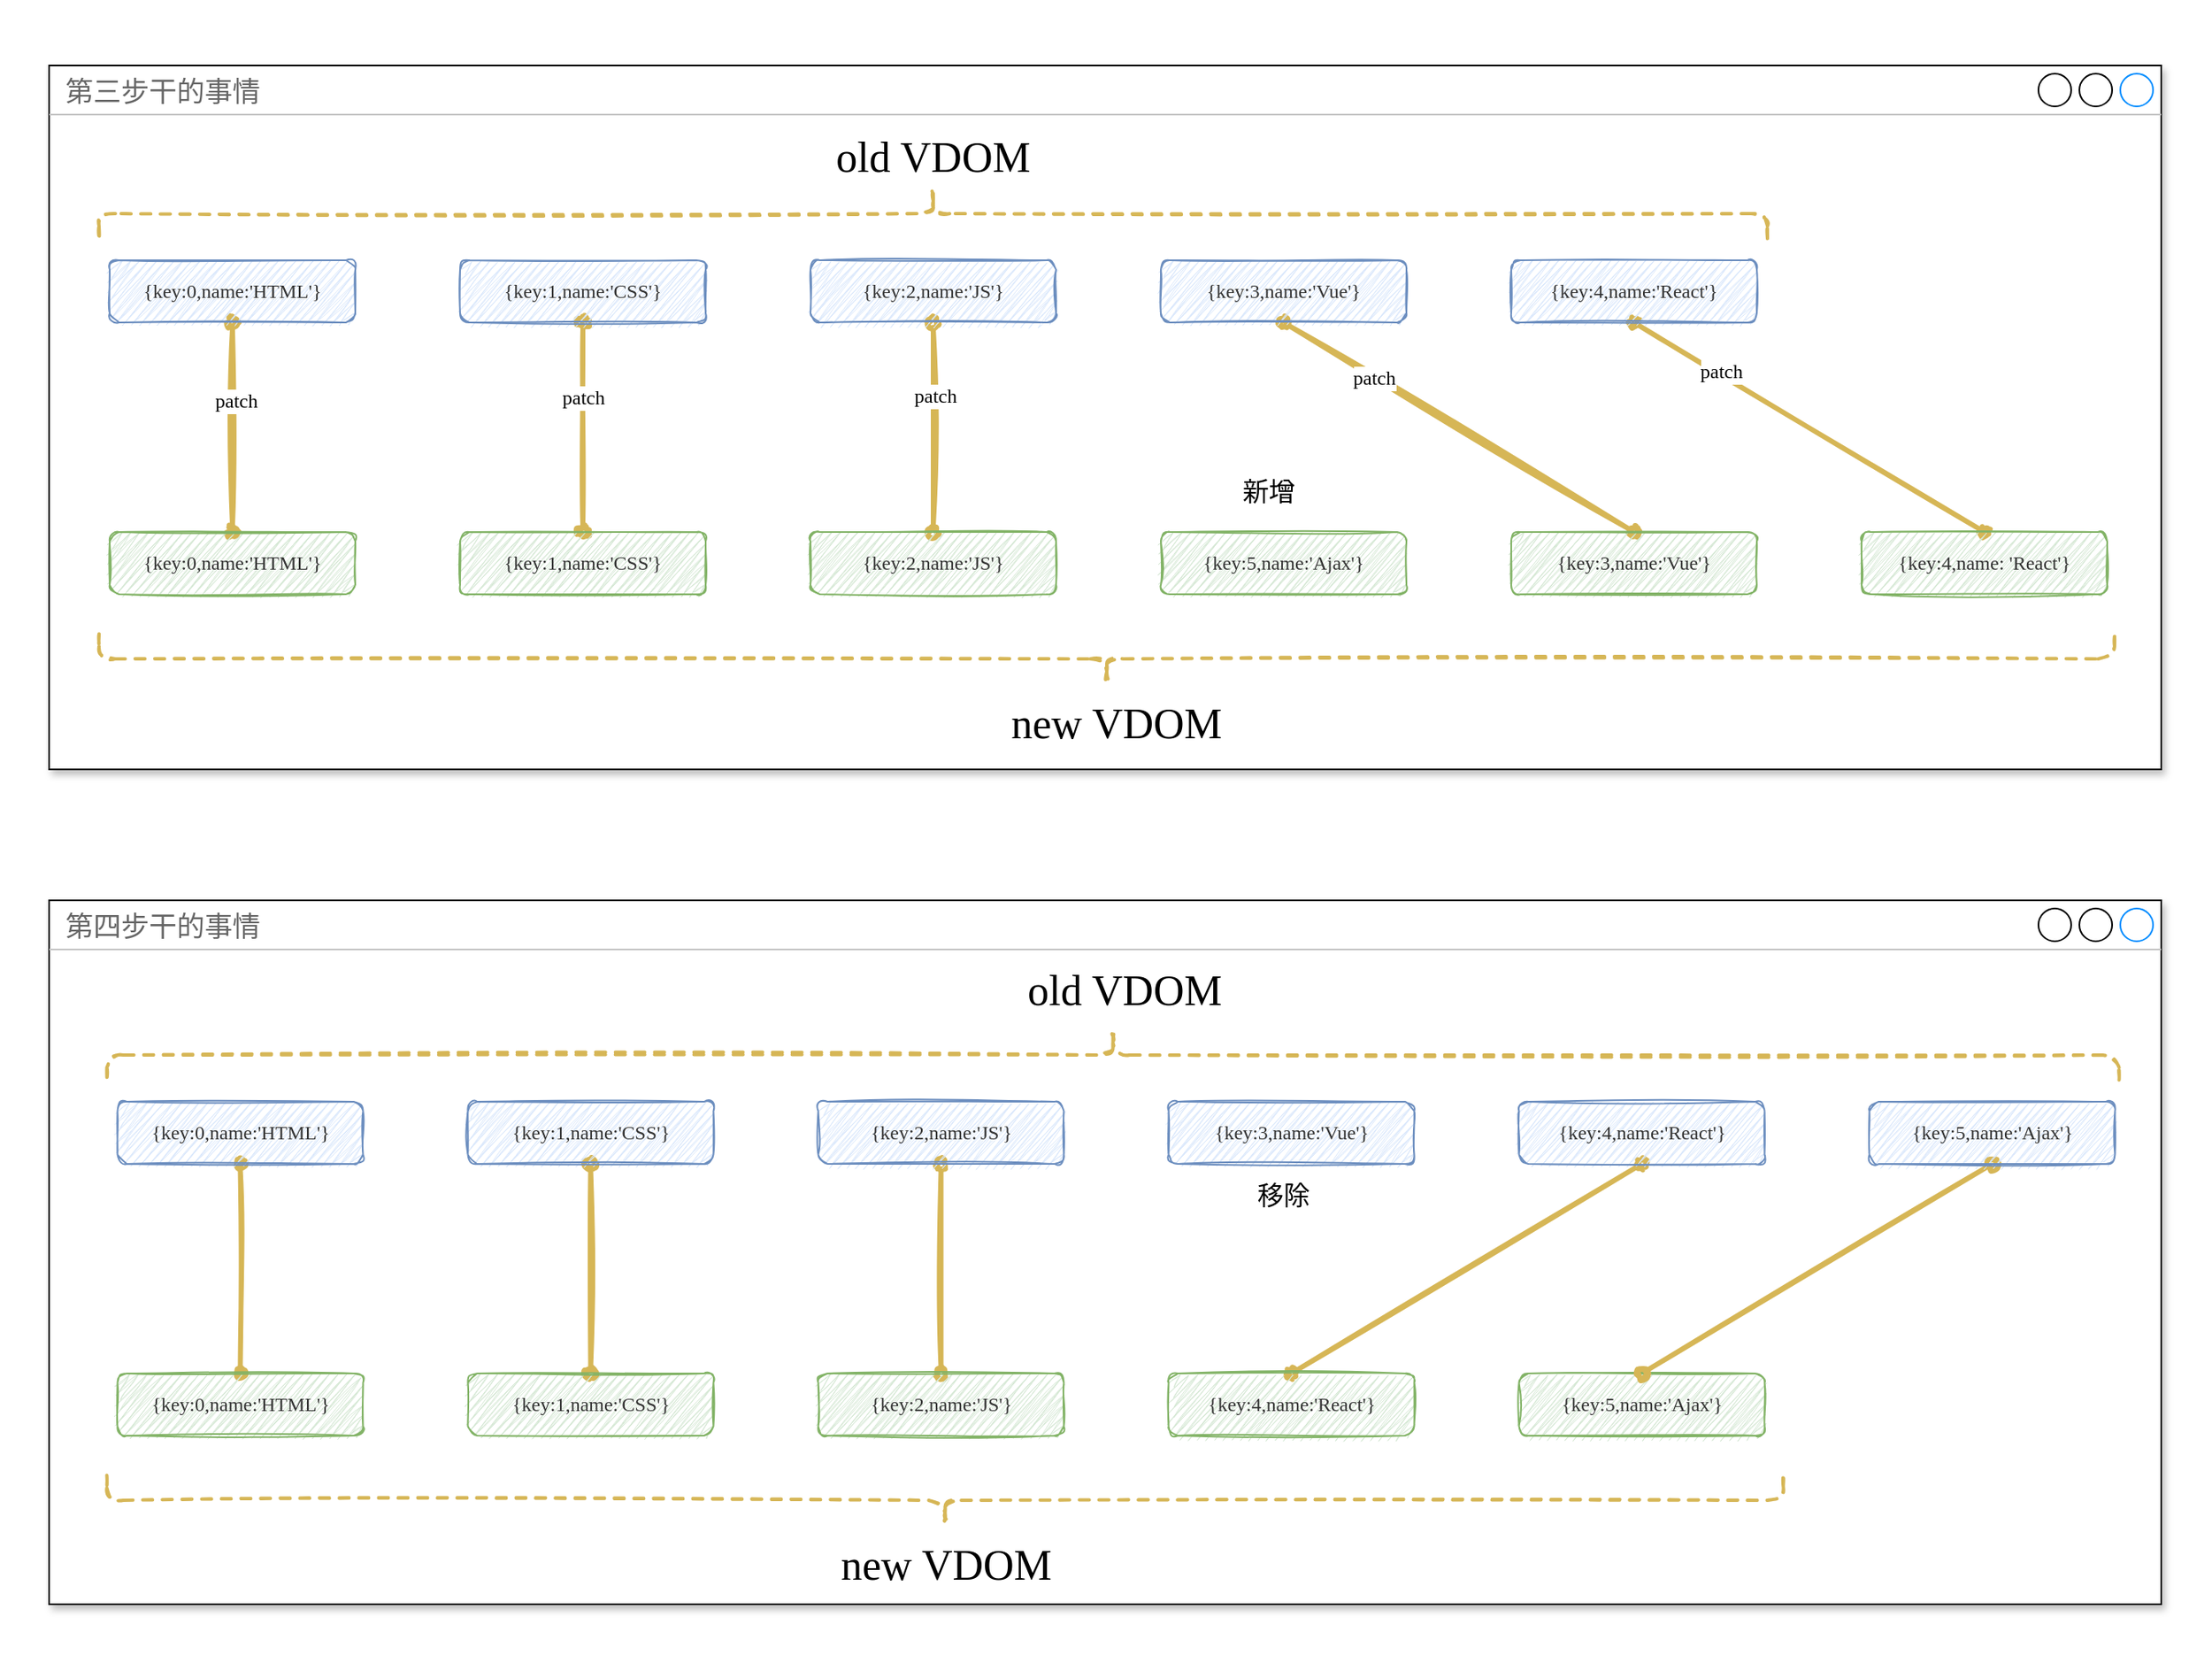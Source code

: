 <mxfile version="13.6.2" type="device"><diagram id="C5RBs43oDa-KdzZeNtuy" name="Page-1"><mxGraphModel dx="1673" dy="969" grid="1" gridSize="10" guides="1" tooltips="1" connect="1" arrows="1" fold="1" page="0" pageScale="1" pageWidth="827" pageHeight="1169" background="#ffffff" math="0" shadow="0" extFonts="ZCOOL KuaiLe^https://fonts.googleapis.com/css?family=ZCOOL+KuaiLe"><root><mxCell id="WIyWlLk6GJQsqaUBKTNV-0"/><mxCell id="WIyWlLk6GJQsqaUBKTNV-1" parent="WIyWlLk6GJQsqaUBKTNV-0"/><mxCell id="ymMtbHEaF3nwhOLajmfr-120" value="" style="rounded=0;whiteSpace=wrap;html=1;dashed=1;sketch=0;strokeWidth=2;fillColor=none;fontFamily=Cascadia Code;fontSize=12;strokeColor=none;" vertex="1" parent="WIyWlLk6GJQsqaUBKTNV-1"><mxGeometry x="280" y="60" width="1350" height="1010" as="geometry"/></mxCell><mxCell id="ymMtbHEaF3nwhOLajmfr-119" value="第四步干的事情" style="strokeWidth=1;shadow=1;dashed=0;align=center;html=1;shape=mxgraph.mockup.containers.window;align=left;verticalAlign=top;spacingLeft=8;strokeColor2=#008cff;strokeColor3=#c4c4c4;fontColor=#666666;mainText=;fontSize=17;labelBackgroundColor=none;sketch=0;fillColor=none;" vertex="1" parent="WIyWlLk6GJQsqaUBKTNV-1"><mxGeometry x="310" y="610" width="1290" height="430" as="geometry"/></mxCell><mxCell id="ymMtbHEaF3nwhOLajmfr-111" value="第三步干的事情" style="strokeWidth=1;shadow=1;dashed=0;align=center;html=1;shape=mxgraph.mockup.containers.window;align=left;verticalAlign=top;spacingLeft=8;strokeColor2=#008cff;strokeColor3=#c4c4c4;fontColor=#666666;mainText=;fontSize=17;labelBackgroundColor=none;sketch=0;fillColor=none;" vertex="1" parent="WIyWlLk6GJQsqaUBKTNV-1"><mxGeometry x="310" y="100" width="1290" height="430" as="geometry"/></mxCell><mxCell id="ymMtbHEaF3nwhOLajmfr-39" style="edgeStyle=orthogonalEdgeStyle;rounded=0;sketch=1;orthogonalLoop=1;jettySize=auto;html=1;exitX=0.5;exitY=1;exitDx=0;exitDy=0;entryX=0.5;entryY=0;entryDx=0;entryDy=0;startArrow=oval;startFill=1;endArrow=oval;endFill=1;strokeWidth=3;fontFamily=Cascadia Code;fontSize=12;fillColor=#fff2cc;strokeColor=#d6b656;" edge="1" parent="WIyWlLk6GJQsqaUBKTNV-1" source="ymMtbHEaF3nwhOLajmfr-0" target="ymMtbHEaF3nwhOLajmfr-6"><mxGeometry relative="1" as="geometry"/></mxCell><mxCell id="ymMtbHEaF3nwhOLajmfr-113" value="patch" style="edgeLabel;html=1;align=center;verticalAlign=middle;resizable=0;points=[];fontSize=12;fontFamily=Cascadia Code;" vertex="1" connectable="0" parent="ymMtbHEaF3nwhOLajmfr-39"><mxGeometry x="-0.25" y="2" relative="1" as="geometry"><mxPoint as="offset"/></mxGeometry></mxCell><mxCell id="ymMtbHEaF3nwhOLajmfr-0" value="&lt;font style=&quot;font-size: 12px&quot;&gt;&lt;font color=&quot;#333333&quot; style=&quot;font-size: 12px&quot;&gt;{key&lt;/font&gt;&lt;span style=&quot;color: rgb(51 , 51 , 51) ; font-size: 12px&quot;&gt;:0,name:'HTML'&lt;/span&gt;&lt;font color=&quot;#333333&quot; style=&quot;font-size: 12px&quot;&gt;}&lt;/font&gt;&lt;/font&gt;" style="rounded=1;whiteSpace=wrap;html=1;fillColor=#dae8fc;strokeColor=#6c8ebf;sketch=1;fillStyle=zigzag;fontFamily=Cascadia Code;fontSize=12;" vertex="1" parent="WIyWlLk6GJQsqaUBKTNV-1"><mxGeometry x="347" y="219" width="150" height="38" as="geometry"/></mxCell><mxCell id="ymMtbHEaF3nwhOLajmfr-40" style="edgeStyle=orthogonalEdgeStyle;rounded=0;sketch=1;orthogonalLoop=1;jettySize=auto;html=1;exitX=0.5;exitY=1;exitDx=0;exitDy=0;entryX=0.5;entryY=0;entryDx=0;entryDy=0;startArrow=oval;startFill=1;endArrow=oval;endFill=1;strokeWidth=3;fontFamily=Cascadia Code;fontSize=12;fillColor=#fff2cc;strokeColor=#d6b656;" edge="1" parent="WIyWlLk6GJQsqaUBKTNV-1" source="ymMtbHEaF3nwhOLajmfr-1" target="ymMtbHEaF3nwhOLajmfr-7"><mxGeometry relative="1" as="geometry"/></mxCell><mxCell id="ymMtbHEaF3nwhOLajmfr-114" value="patch" style="edgeLabel;html=1;align=center;verticalAlign=middle;resizable=0;points=[];fontSize=12;fontFamily=Cascadia Code;" vertex="1" connectable="0" parent="ymMtbHEaF3nwhOLajmfr-40"><mxGeometry x="-0.286" relative="1" as="geometry"><mxPoint as="offset"/></mxGeometry></mxCell><mxCell id="ymMtbHEaF3nwhOLajmfr-1" value="&lt;font color=&quot;#333333&quot; style=&quot;font-size: 12px&quot;&gt;{&lt;/font&gt;&lt;span style=&quot;color: rgb(51 , 51 , 51)&quot;&gt;key&lt;/span&gt;&lt;span style=&quot;font-size: 12px ; color: rgb(51 , 51 , 51)&quot;&gt;:1,name:'CSS'&lt;/span&gt;&lt;font color=&quot;#333333&quot; style=&quot;font-size: 12px&quot;&gt;}&lt;/font&gt;" style="rounded=1;whiteSpace=wrap;html=1;fillColor=#dae8fc;strokeColor=#6c8ebf;sketch=1;fillStyle=zigzag;fontFamily=Cascadia Code;fontSize=12;" vertex="1" parent="WIyWlLk6GJQsqaUBKTNV-1"><mxGeometry x="561" y="219" width="150" height="38" as="geometry"/></mxCell><mxCell id="ymMtbHEaF3nwhOLajmfr-41" style="edgeStyle=orthogonalEdgeStyle;rounded=0;sketch=1;orthogonalLoop=1;jettySize=auto;html=1;exitX=0.5;exitY=1;exitDx=0;exitDy=0;entryX=0.5;entryY=0;entryDx=0;entryDy=0;startArrow=oval;startFill=1;endArrow=oval;endFill=1;strokeWidth=3;fontFamily=Cascadia Code;fontSize=12;fillColor=#fff2cc;strokeColor=#d6b656;" edge="1" parent="WIyWlLk6GJQsqaUBKTNV-1" source="ymMtbHEaF3nwhOLajmfr-2" target="ymMtbHEaF3nwhOLajmfr-8"><mxGeometry relative="1" as="geometry"/></mxCell><mxCell id="ymMtbHEaF3nwhOLajmfr-115" value="patch" style="edgeLabel;html=1;align=center;verticalAlign=middle;resizable=0;points=[];fontSize=12;fontFamily=Cascadia Code;" vertex="1" connectable="0" parent="ymMtbHEaF3nwhOLajmfr-41"><mxGeometry x="-0.295" y="1" relative="1" as="geometry"><mxPoint as="offset"/></mxGeometry></mxCell><mxCell id="ymMtbHEaF3nwhOLajmfr-2" value="&lt;font color=&quot;#333333&quot; style=&quot;font-size: 12px&quot;&gt;{&lt;/font&gt;&lt;span style=&quot;color: rgb(51 , 51 , 51)&quot;&gt;key&lt;/span&gt;&lt;span style=&quot;font-size: 12px ; color: rgb(51 , 51 , 51)&quot;&gt;:2,name:'JS'&lt;/span&gt;&lt;font color=&quot;#333333&quot; style=&quot;font-size: 12px&quot;&gt;}&lt;/font&gt;" style="rounded=1;whiteSpace=wrap;html=1;fillColor=#dae8fc;strokeColor=#6c8ebf;sketch=1;fillStyle=zigzag;fontFamily=Cascadia Code;fontSize=12;" vertex="1" parent="WIyWlLk6GJQsqaUBKTNV-1"><mxGeometry x="775" y="219" width="150" height="38" as="geometry"/></mxCell><mxCell id="ymMtbHEaF3nwhOLajmfr-42" style="rounded=0;sketch=1;orthogonalLoop=1;jettySize=auto;html=1;exitX=0.5;exitY=1;exitDx=0;exitDy=0;entryX=0.5;entryY=0;entryDx=0;entryDy=0;startArrow=oval;startFill=1;endArrow=oval;endFill=1;strokeWidth=3;fontFamily=Cascadia Code;fontSize=12;fillColor=#fff2cc;strokeColor=#d6b656;" edge="1" parent="WIyWlLk6GJQsqaUBKTNV-1" source="ymMtbHEaF3nwhOLajmfr-4" target="ymMtbHEaF3nwhOLajmfr-10"><mxGeometry relative="1" as="geometry"/></mxCell><mxCell id="ymMtbHEaF3nwhOLajmfr-116" value="patch" style="edgeLabel;html=1;align=center;verticalAlign=middle;resizable=0;points=[];fontSize=12;fontFamily=Cascadia Code;" vertex="1" connectable="0" parent="ymMtbHEaF3nwhOLajmfr-42"><mxGeometry x="-0.487" y="-1" relative="1" as="geometry"><mxPoint as="offset"/></mxGeometry></mxCell><mxCell id="ymMtbHEaF3nwhOLajmfr-4" value="&lt;font color=&quot;#333333&quot; style=&quot;font-size: 12px&quot;&gt;{&lt;/font&gt;&lt;span style=&quot;color: rgb(51 , 51 , 51)&quot;&gt;key&lt;/span&gt;&lt;span style=&quot;font-size: 12px ; color: rgb(51 , 51 , 51)&quot;&gt;:3,name:'Vue'&lt;/span&gt;&lt;font color=&quot;#333333&quot; style=&quot;font-size: 12px&quot;&gt;}&lt;/font&gt;" style="rounded=1;whiteSpace=wrap;html=1;fillColor=#dae8fc;strokeColor=#6c8ebf;sketch=1;fillStyle=zigzag;fontFamily=Cascadia Code;fontSize=12;" vertex="1" parent="WIyWlLk6GJQsqaUBKTNV-1"><mxGeometry x="989" y="219" width="150" height="38" as="geometry"/></mxCell><mxCell id="ymMtbHEaF3nwhOLajmfr-43" style="edgeStyle=none;rounded=0;sketch=1;orthogonalLoop=1;jettySize=auto;html=1;exitX=0.5;exitY=1;exitDx=0;exitDy=0;entryX=0.5;entryY=0;entryDx=0;entryDy=0;startArrow=oval;startFill=1;endArrow=oval;endFill=1;strokeWidth=3;fontFamily=Cascadia Code;fontSize=12;fillColor=#fff2cc;strokeColor=#d6b656;" edge="1" parent="WIyWlLk6GJQsqaUBKTNV-1" source="ymMtbHEaF3nwhOLajmfr-5" target="ymMtbHEaF3nwhOLajmfr-11"><mxGeometry relative="1" as="geometry"/></mxCell><mxCell id="ymMtbHEaF3nwhOLajmfr-117" value="patch" style="edgeLabel;html=1;align=center;verticalAlign=middle;resizable=0;points=[];fontSize=12;fontFamily=Cascadia Code;" vertex="1" connectable="0" parent="ymMtbHEaF3nwhOLajmfr-43"><mxGeometry x="-0.514" y="1" relative="1" as="geometry"><mxPoint as="offset"/></mxGeometry></mxCell><mxCell id="ymMtbHEaF3nwhOLajmfr-5" value="&lt;font color=&quot;#333333&quot; style=&quot;font-size: 12px&quot;&gt;{&lt;/font&gt;&lt;span style=&quot;color: rgb(51 , 51 , 51)&quot;&gt;key&lt;/span&gt;&lt;span style=&quot;font-size: 12px ; color: rgb(51 , 51 , 51)&quot;&gt;:4,name:'React'&lt;/span&gt;&lt;font color=&quot;#333333&quot; style=&quot;font-size: 12px&quot;&gt;}&lt;/font&gt;" style="rounded=1;whiteSpace=wrap;html=1;fillColor=#dae8fc;strokeColor=#6c8ebf;sketch=1;fillStyle=zigzag;fontFamily=Cascadia Code;fontSize=12;" vertex="1" parent="WIyWlLk6GJQsqaUBKTNV-1"><mxGeometry x="1203" y="219" width="150" height="38" as="geometry"/></mxCell><mxCell id="ymMtbHEaF3nwhOLajmfr-6" value="&lt;font color=&quot;#333333&quot;&gt;{key&lt;/font&gt;&lt;span style=&quot;color: rgb(51 , 51 , 51)&quot;&gt;:0,name:'HTML'&lt;/span&gt;&lt;font color=&quot;#333333&quot;&gt;}&lt;/font&gt;" style="rounded=1;whiteSpace=wrap;html=1;fillColor=#d5e8d4;strokeColor=#82b366;sketch=1;fillStyle=zigzag;fontFamily=Cascadia Code;fontSize=12;" vertex="1" parent="WIyWlLk6GJQsqaUBKTNV-1"><mxGeometry x="347" y="385" width="150" height="38" as="geometry"/></mxCell><mxCell id="ymMtbHEaF3nwhOLajmfr-7" value="&lt;font color=&quot;#333333&quot;&gt;{&lt;/font&gt;&lt;span style=&quot;color: rgb(51 , 51 , 51)&quot;&gt;key&lt;/span&gt;&lt;span style=&quot;color: rgb(51 , 51 , 51)&quot;&gt;:1,name:'CSS'&lt;/span&gt;&lt;font color=&quot;#333333&quot;&gt;}&lt;/font&gt;" style="rounded=1;whiteSpace=wrap;html=1;fillColor=#d5e8d4;strokeColor=#82b366;sketch=1;fillStyle=zigzag;fontFamily=Cascadia Code;fontSize=12;" vertex="1" parent="WIyWlLk6GJQsqaUBKTNV-1"><mxGeometry x="561" y="385" width="150" height="38" as="geometry"/></mxCell><mxCell id="ymMtbHEaF3nwhOLajmfr-8" value="&lt;font color=&quot;#333333&quot;&gt;{&lt;/font&gt;&lt;span style=&quot;color: rgb(51 , 51 , 51)&quot;&gt;key&lt;/span&gt;&lt;span style=&quot;color: rgb(51 , 51 , 51)&quot;&gt;:2,name:'JS'&lt;/span&gt;&lt;font color=&quot;#333333&quot;&gt;}&lt;/font&gt;" style="rounded=1;whiteSpace=wrap;html=1;fillColor=#d5e8d4;strokeColor=#82b366;sketch=1;fillStyle=zigzag;fontFamily=Cascadia Code;fontSize=12;" vertex="1" parent="WIyWlLk6GJQsqaUBKTNV-1"><mxGeometry x="775" y="385" width="150" height="38" as="geometry"/></mxCell><mxCell id="ymMtbHEaF3nwhOLajmfr-9" value="&lt;font color=&quot;#333333&quot; style=&quot;font-size: 12px&quot;&gt;{&lt;/font&gt;&lt;span style=&quot;color: rgb(51 , 51 , 51)&quot;&gt;key&lt;/span&gt;&lt;span style=&quot;font-size: 12px ; color: rgb(51 , 51 , 51)&quot;&gt;:5,name:'Ajax'&lt;/span&gt;&lt;font color=&quot;#333333&quot; style=&quot;font-size: 12px&quot;&gt;}&lt;/font&gt;" style="rounded=1;whiteSpace=wrap;html=1;fillColor=#d5e8d4;strokeColor=#82b366;sketch=1;fillStyle=zigzag;fontFamily=Cascadia Code;fontSize=12;" vertex="1" parent="WIyWlLk6GJQsqaUBKTNV-1"><mxGeometry x="989" y="385" width="150" height="38" as="geometry"/></mxCell><mxCell id="ymMtbHEaF3nwhOLajmfr-10" value="&lt;font color=&quot;#333333&quot;&gt;{&lt;/font&gt;&lt;span style=&quot;color: rgb(51 , 51 , 51)&quot;&gt;key&lt;/span&gt;&lt;span style=&quot;color: rgb(51 , 51 , 51)&quot;&gt;:3,name:'Vue'&lt;/span&gt;&lt;font color=&quot;#333333&quot;&gt;}&lt;/font&gt;" style="rounded=1;whiteSpace=wrap;html=1;fillColor=#d5e8d4;strokeColor=#82b366;sketch=1;fillStyle=zigzag;fontFamily=Cascadia Code;fontSize=12;" vertex="1" parent="WIyWlLk6GJQsqaUBKTNV-1"><mxGeometry x="1203" y="385" width="150" height="38" as="geometry"/></mxCell><mxCell id="ymMtbHEaF3nwhOLajmfr-11" value="&lt;font color=&quot;#333333&quot; style=&quot;font-size: 12px&quot;&gt;{&lt;/font&gt;&lt;span style=&quot;color: rgb(51 , 51 , 51)&quot;&gt;key&lt;/span&gt;&lt;span style=&quot;font-size: 12px ; color: rgb(51 , 51 , 51)&quot;&gt;:4,name: 'React'&lt;/span&gt;&lt;font color=&quot;#333333&quot; style=&quot;font-size: 12px&quot;&gt;}&lt;/font&gt;" style="rounded=1;whiteSpace=wrap;html=1;fillColor=#d5e8d4;strokeColor=#82b366;sketch=1;fillStyle=zigzag;fontFamily=Cascadia Code;fontSize=12;" vertex="1" parent="WIyWlLk6GJQsqaUBKTNV-1"><mxGeometry x="1417" y="385" width="150" height="38" as="geometry"/></mxCell><mxCell id="ymMtbHEaF3nwhOLajmfr-14" value="" style="shape=curlyBracket;whiteSpace=wrap;html=1;rounded=1;sketch=1;rotation=90;size=0.5;strokeWidth=2;dashed=1;fillStyle=auto;fillColor=#fff2cc;strokeColor=#d6b656;fontFamily=Cascadia Code;" vertex="1" parent="WIyWlLk6GJQsqaUBKTNV-1"><mxGeometry x="834.75" y="-319" width="30.5" height="1019" as="geometry"/></mxCell><mxCell id="ymMtbHEaF3nwhOLajmfr-15" value="&lt;font style=&quot;font-size: 26px&quot;&gt;old VDOM&lt;/font&gt;" style="text;html=1;strokeColor=none;fillColor=none;align=center;verticalAlign=middle;whiteSpace=wrap;rounded=0;dashed=1;sketch=1;fontFamily=Cascadia Code;" vertex="1" parent="WIyWlLk6GJQsqaUBKTNV-1"><mxGeometry x="781.25" y="146" width="137.5" height="20" as="geometry"/></mxCell><mxCell id="ymMtbHEaF3nwhOLajmfr-16" value="" style="shape=curlyBracket;whiteSpace=wrap;html=1;rounded=1;sketch=1;rotation=-90;size=0.5;strokeWidth=2;dashed=1;fillStyle=auto;fillColor=#fff2cc;strokeColor=#d6b656;fontFamily=Cascadia Code;" vertex="1" parent="WIyWlLk6GJQsqaUBKTNV-1"><mxGeometry x="940.75" y="-153" width="30.5" height="1231" as="geometry"/></mxCell><mxCell id="ymMtbHEaF3nwhOLajmfr-17" value="&lt;font style=&quot;font-size: 26px&quot;&gt;new VDOM&lt;/font&gt;" style="text;html=1;strokeColor=none;fillColor=none;align=center;verticalAlign=middle;whiteSpace=wrap;rounded=0;dashed=1;sketch=1;fontFamily=Cascadia Code;" vertex="1" parent="WIyWlLk6GJQsqaUBKTNV-1"><mxGeometry x="893" y="492" width="137.5" height="20" as="geometry"/></mxCell><mxCell id="ymMtbHEaF3nwhOLajmfr-105" style="edgeStyle=none;rounded=0;sketch=1;orthogonalLoop=1;jettySize=auto;html=1;exitX=0.5;exitY=1;exitDx=0;exitDy=0;startArrow=oval;startFill=1;endArrow=oval;endFill=1;strokeWidth=3;fontFamily=Cascadia Code;fontSize=12;fillColor=#fff2cc;strokeColor=#d6b656;" edge="1" parent="WIyWlLk6GJQsqaUBKTNV-1" source="ymMtbHEaF3nwhOLajmfr-85" target="ymMtbHEaF3nwhOLajmfr-94"><mxGeometry relative="1" as="geometry"/></mxCell><mxCell id="ymMtbHEaF3nwhOLajmfr-85" value="&lt;font style=&quot;font-size: 12px&quot;&gt;&lt;font color=&quot;#333333&quot; style=&quot;font-size: 12px&quot;&gt;{key&lt;/font&gt;&lt;span style=&quot;color: rgb(51 , 51 , 51) ; font-size: 12px&quot;&gt;:0,name:'HTML'&lt;/span&gt;&lt;font color=&quot;#333333&quot; style=&quot;font-size: 12px&quot;&gt;}&lt;/font&gt;&lt;/font&gt;" style="rounded=1;whiteSpace=wrap;html=1;fillColor=#dae8fc;strokeColor=#6c8ebf;sketch=1;fillStyle=zigzag;fontFamily=Cascadia Code;fontSize=12;" vertex="1" parent="WIyWlLk6GJQsqaUBKTNV-1"><mxGeometry x="351.75" y="733" width="150" height="38" as="geometry"/></mxCell><mxCell id="ymMtbHEaF3nwhOLajmfr-106" style="edgeStyle=none;rounded=0;sketch=1;orthogonalLoop=1;jettySize=auto;html=1;exitX=0.5;exitY=1;exitDx=0;exitDy=0;startArrow=oval;startFill=1;endArrow=oval;endFill=1;strokeWidth=3;fontFamily=Cascadia Code;fontSize=12;fillColor=#fff2cc;strokeColor=#d6b656;" edge="1" parent="WIyWlLk6GJQsqaUBKTNV-1" source="ymMtbHEaF3nwhOLajmfr-87" target="ymMtbHEaF3nwhOLajmfr-95"><mxGeometry relative="1" as="geometry"/></mxCell><mxCell id="ymMtbHEaF3nwhOLajmfr-87" value="&lt;font color=&quot;#333333&quot; style=&quot;font-size: 12px&quot;&gt;{&lt;/font&gt;&lt;span style=&quot;color: rgb(51 , 51 , 51)&quot;&gt;key&lt;/span&gt;&lt;span style=&quot;font-size: 12px ; color: rgb(51 , 51 , 51)&quot;&gt;:1,name:'CSS'&lt;/span&gt;&lt;font color=&quot;#333333&quot; style=&quot;font-size: 12px&quot;&gt;}&lt;/font&gt;" style="rounded=1;whiteSpace=wrap;html=1;fillColor=#dae8fc;strokeColor=#6c8ebf;sketch=1;fillStyle=zigzag;fontFamily=Cascadia Code;fontSize=12;" vertex="1" parent="WIyWlLk6GJQsqaUBKTNV-1"><mxGeometry x="565.75" y="733" width="150" height="38" as="geometry"/></mxCell><mxCell id="ymMtbHEaF3nwhOLajmfr-107" style="edgeStyle=none;rounded=0;sketch=1;orthogonalLoop=1;jettySize=auto;html=1;exitX=0.5;exitY=1;exitDx=0;exitDy=0;entryX=0.5;entryY=0;entryDx=0;entryDy=0;startArrow=oval;startFill=1;endArrow=oval;endFill=1;strokeWidth=3;fontFamily=Cascadia Code;fontSize=12;fillColor=#fff2cc;strokeColor=#d6b656;" edge="1" parent="WIyWlLk6GJQsqaUBKTNV-1" source="ymMtbHEaF3nwhOLajmfr-89" target="ymMtbHEaF3nwhOLajmfr-96"><mxGeometry relative="1" as="geometry"/></mxCell><mxCell id="ymMtbHEaF3nwhOLajmfr-89" value="&lt;font color=&quot;#333333&quot; style=&quot;font-size: 12px&quot;&gt;{&lt;/font&gt;&lt;span style=&quot;color: rgb(51 , 51 , 51)&quot;&gt;key&lt;/span&gt;&lt;span style=&quot;font-size: 12px ; color: rgb(51 , 51 , 51)&quot;&gt;:2,name:'JS'&lt;/span&gt;&lt;font color=&quot;#333333&quot; style=&quot;font-size: 12px&quot;&gt;}&lt;/font&gt;" style="rounded=1;whiteSpace=wrap;html=1;fillColor=#dae8fc;strokeColor=#6c8ebf;sketch=1;fillStyle=zigzag;fontFamily=Cascadia Code;fontSize=12;" vertex="1" parent="WIyWlLk6GJQsqaUBKTNV-1"><mxGeometry x="779.75" y="733" width="150" height="38" as="geometry"/></mxCell><mxCell id="ymMtbHEaF3nwhOLajmfr-91" value="&lt;font color=&quot;#333333&quot; style=&quot;font-size: 12px&quot;&gt;{&lt;/font&gt;&lt;span style=&quot;color: rgb(51 , 51 , 51)&quot;&gt;key&lt;/span&gt;&lt;span style=&quot;font-size: 12px ; color: rgb(51 , 51 , 51)&quot;&gt;:3,name:'Vue'&lt;/span&gt;&lt;font color=&quot;#333333&quot; style=&quot;font-size: 12px&quot;&gt;}&lt;/font&gt;" style="rounded=1;whiteSpace=wrap;html=1;fillColor=#dae8fc;strokeColor=#6c8ebf;sketch=1;fillStyle=zigzag;fontFamily=Cascadia Code;fontSize=12;" vertex="1" parent="WIyWlLk6GJQsqaUBKTNV-1"><mxGeometry x="993.75" y="733" width="150" height="38" as="geometry"/></mxCell><mxCell id="ymMtbHEaF3nwhOLajmfr-109" style="edgeStyle=none;rounded=0;sketch=1;orthogonalLoop=1;jettySize=auto;html=1;exitX=0.5;exitY=1;exitDx=0;exitDy=0;entryX=0.5;entryY=0;entryDx=0;entryDy=0;startArrow=oval;startFill=1;endArrow=oval;endFill=1;strokeWidth=3;fontFamily=Cascadia Code;fontSize=12;fillColor=#fff2cc;strokeColor=#d6b656;" edge="1" parent="WIyWlLk6GJQsqaUBKTNV-1" source="ymMtbHEaF3nwhOLajmfr-93" target="ymMtbHEaF3nwhOLajmfr-98"><mxGeometry relative="1" as="geometry"/></mxCell><mxCell id="ymMtbHEaF3nwhOLajmfr-93" value="&lt;font color=&quot;#333333&quot; style=&quot;font-size: 12px&quot;&gt;{&lt;/font&gt;&lt;span style=&quot;color: rgb(51 , 51 , 51)&quot;&gt;key&lt;/span&gt;&lt;span style=&quot;font-size: 12px ; color: rgb(51 , 51 , 51)&quot;&gt;:4,name:'React'&lt;/span&gt;&lt;font color=&quot;#333333&quot; style=&quot;font-size: 12px&quot;&gt;}&lt;/font&gt;" style="rounded=1;whiteSpace=wrap;html=1;fillColor=#dae8fc;strokeColor=#6c8ebf;sketch=1;fillStyle=zigzag;fontFamily=Cascadia Code;fontSize=12;" vertex="1" parent="WIyWlLk6GJQsqaUBKTNV-1"><mxGeometry x="1207.75" y="733" width="150" height="38" as="geometry"/></mxCell><mxCell id="ymMtbHEaF3nwhOLajmfr-94" value="&lt;font color=&quot;#333333&quot;&gt;{key&lt;/font&gt;&lt;span style=&quot;color: rgb(51 , 51 , 51)&quot;&gt;:0,name:'HTML'&lt;/span&gt;&lt;font color=&quot;#333333&quot;&gt;}&lt;/font&gt;" style="rounded=1;whiteSpace=wrap;html=1;fillColor=#d5e8d4;strokeColor=#82b366;sketch=1;fillStyle=zigzag;fontFamily=Cascadia Code;fontSize=12;" vertex="1" parent="WIyWlLk6GJQsqaUBKTNV-1"><mxGeometry x="351.75" y="899" width="150" height="38" as="geometry"/></mxCell><mxCell id="ymMtbHEaF3nwhOLajmfr-95" value="&lt;font color=&quot;#333333&quot;&gt;{&lt;/font&gt;&lt;span style=&quot;color: rgb(51 , 51 , 51)&quot;&gt;key&lt;/span&gt;&lt;span style=&quot;color: rgb(51 , 51 , 51)&quot;&gt;:1,name:'CSS'&lt;/span&gt;&lt;font color=&quot;#333333&quot;&gt;}&lt;/font&gt;" style="rounded=1;whiteSpace=wrap;html=1;fillColor=#d5e8d4;strokeColor=#82b366;sketch=1;fillStyle=zigzag;fontFamily=Cascadia Code;fontSize=12;" vertex="1" parent="WIyWlLk6GJQsqaUBKTNV-1"><mxGeometry x="565.75" y="899" width="150" height="38" as="geometry"/></mxCell><mxCell id="ymMtbHEaF3nwhOLajmfr-96" value="&lt;font color=&quot;#333333&quot;&gt;{&lt;/font&gt;&lt;span style=&quot;color: rgb(51 , 51 , 51)&quot;&gt;key&lt;/span&gt;&lt;span style=&quot;color: rgb(51 , 51 , 51)&quot;&gt;:2,name:'JS'&lt;/span&gt;&lt;font color=&quot;#333333&quot;&gt;}&lt;/font&gt;" style="rounded=1;whiteSpace=wrap;html=1;fillColor=#d5e8d4;strokeColor=#82b366;sketch=1;fillStyle=zigzag;fontFamily=Cascadia Code;fontSize=12;" vertex="1" parent="WIyWlLk6GJQsqaUBKTNV-1"><mxGeometry x="779.75" y="899" width="150" height="38" as="geometry"/></mxCell><mxCell id="ymMtbHEaF3nwhOLajmfr-98" value="&lt;font color=&quot;#333333&quot;&gt;{&lt;/font&gt;&lt;span style=&quot;color: rgb(51 , 51 , 51)&quot;&gt;key&lt;/span&gt;&lt;span style=&quot;color: rgb(51 , 51 , 51)&quot;&gt;:4,name:'React'&lt;/span&gt;&lt;font color=&quot;#333333&quot;&gt;}&lt;/font&gt;" style="rounded=1;whiteSpace=wrap;html=1;fillColor=#d5e8d4;strokeColor=#82b366;sketch=1;fillStyle=zigzag;fontFamily=Cascadia Code;fontSize=12;" vertex="1" parent="WIyWlLk6GJQsqaUBKTNV-1"><mxGeometry x="993.75" y="899" width="150" height="38" as="geometry"/></mxCell><mxCell id="ymMtbHEaF3nwhOLajmfr-99" value="&lt;font color=&quot;#333333&quot;&gt;{&lt;/font&gt;&lt;span style=&quot;color: rgb(51 , 51 , 51)&quot;&gt;key&lt;/span&gt;&lt;span style=&quot;color: rgb(51 , 51 , 51)&quot;&gt;:5,name:'Ajax'&lt;/span&gt;&lt;font color=&quot;#333333&quot;&gt;}&lt;/font&gt;" style="rounded=1;whiteSpace=wrap;html=1;fillColor=#d5e8d4;strokeColor=#82b366;sketch=1;fillStyle=zigzag;fontFamily=Cascadia Code;fontSize=12;" vertex="1" parent="WIyWlLk6GJQsqaUBKTNV-1"><mxGeometry x="1207.75" y="899" width="150" height="38" as="geometry"/></mxCell><mxCell id="ymMtbHEaF3nwhOLajmfr-100" value="" style="shape=curlyBracket;whiteSpace=wrap;html=1;rounded=1;sketch=1;rotation=90;size=0.5;strokeWidth=2;dashed=1;fillStyle=auto;fillColor=#fff2cc;strokeColor=#d6b656;fontFamily=Cascadia Code;" vertex="1" parent="WIyWlLk6GJQsqaUBKTNV-1"><mxGeometry x="944.5" y="90" width="30.5" height="1229" as="geometry"/></mxCell><mxCell id="ymMtbHEaF3nwhOLajmfr-101" value="&lt;font style=&quot;font-size: 26px&quot;&gt;old VDOM&lt;/font&gt;" style="text;html=1;strokeColor=none;fillColor=none;align=center;verticalAlign=middle;whiteSpace=wrap;rounded=0;dashed=1;sketch=1;fontFamily=Cascadia Code;" vertex="1" parent="WIyWlLk6GJQsqaUBKTNV-1"><mxGeometry x="897.75" y="655" width="137.5" height="20" as="geometry"/></mxCell><mxCell id="ymMtbHEaF3nwhOLajmfr-102" value="" style="shape=curlyBracket;whiteSpace=wrap;html=1;rounded=1;sketch=1;rotation=-90;size=0.5;strokeWidth=2;dashed=1;fillStyle=auto;fillColor=#fff2cc;strokeColor=#d6b656;fontFamily=Cascadia Code;" vertex="1" parent="WIyWlLk6GJQsqaUBKTNV-1"><mxGeometry x="842" y="464.5" width="30.5" height="1024" as="geometry"/></mxCell><mxCell id="ymMtbHEaF3nwhOLajmfr-103" value="&lt;font style=&quot;font-size: 26px&quot;&gt;new VDOM&lt;/font&gt;" style="text;html=1;strokeColor=none;fillColor=none;align=center;verticalAlign=middle;whiteSpace=wrap;rounded=0;dashed=1;sketch=1;fontFamily=Cascadia Code;" vertex="1" parent="WIyWlLk6GJQsqaUBKTNV-1"><mxGeometry x="788.5" y="1006" width="137.5" height="20" as="geometry"/></mxCell><mxCell id="ymMtbHEaF3nwhOLajmfr-110" style="edgeStyle=none;rounded=0;sketch=1;orthogonalLoop=1;jettySize=auto;html=1;exitX=0.5;exitY=1;exitDx=0;exitDy=0;entryX=0.5;entryY=0;entryDx=0;entryDy=0;startArrow=oval;startFill=1;endArrow=oval;endFill=1;strokeWidth=3;fontFamily=Cascadia Code;fontSize=12;fillColor=#fff2cc;strokeColor=#d6b656;" edge="1" parent="WIyWlLk6GJQsqaUBKTNV-1" source="ymMtbHEaF3nwhOLajmfr-104" target="ymMtbHEaF3nwhOLajmfr-99"><mxGeometry relative="1" as="geometry"/></mxCell><mxCell id="ymMtbHEaF3nwhOLajmfr-104" value="&lt;font color=&quot;#333333&quot; style=&quot;font-size: 12px&quot;&gt;{&lt;/font&gt;&lt;span style=&quot;color: rgb(51 , 51 , 51)&quot;&gt;key&lt;/span&gt;&lt;span style=&quot;font-size: 12px ; color: rgb(51 , 51 , 51)&quot;&gt;:5,name:'Ajax'&lt;/span&gt;&lt;font color=&quot;#333333&quot; style=&quot;font-size: 12px&quot;&gt;}&lt;/font&gt;" style="rounded=1;whiteSpace=wrap;html=1;fillColor=#dae8fc;strokeColor=#6c8ebf;sketch=1;fillStyle=zigzag;fontFamily=Cascadia Code;fontSize=12;" vertex="1" parent="WIyWlLk6GJQsqaUBKTNV-1"><mxGeometry x="1421.75" y="733" width="150" height="38" as="geometry"/></mxCell><mxCell id="ymMtbHEaF3nwhOLajmfr-112" value="&lt;font style=&quot;font-size: 16px&quot;&gt;新增&lt;/font&gt;" style="text;html=1;strokeColor=none;fillColor=none;align=center;verticalAlign=middle;whiteSpace=wrap;rounded=0;dashed=1;sketch=0;fontFamily=Cascadia Code;fontSize=12;" vertex="1" parent="WIyWlLk6GJQsqaUBKTNV-1"><mxGeometry x="1035" y="350" width="40" height="20" as="geometry"/></mxCell><mxCell id="ymMtbHEaF3nwhOLajmfr-118" value="&lt;font style=&quot;font-size: 16px&quot;&gt;移除&lt;/font&gt;" style="text;html=1;strokeColor=none;fillColor=none;align=center;verticalAlign=middle;whiteSpace=wrap;rounded=0;dashed=1;sketch=0;fontFamily=Cascadia Code;fontSize=12;" vertex="1" parent="WIyWlLk6GJQsqaUBKTNV-1"><mxGeometry x="1044" y="780" width="40" height="20" as="geometry"/></mxCell></root></mxGraphModel></diagram></mxfile>